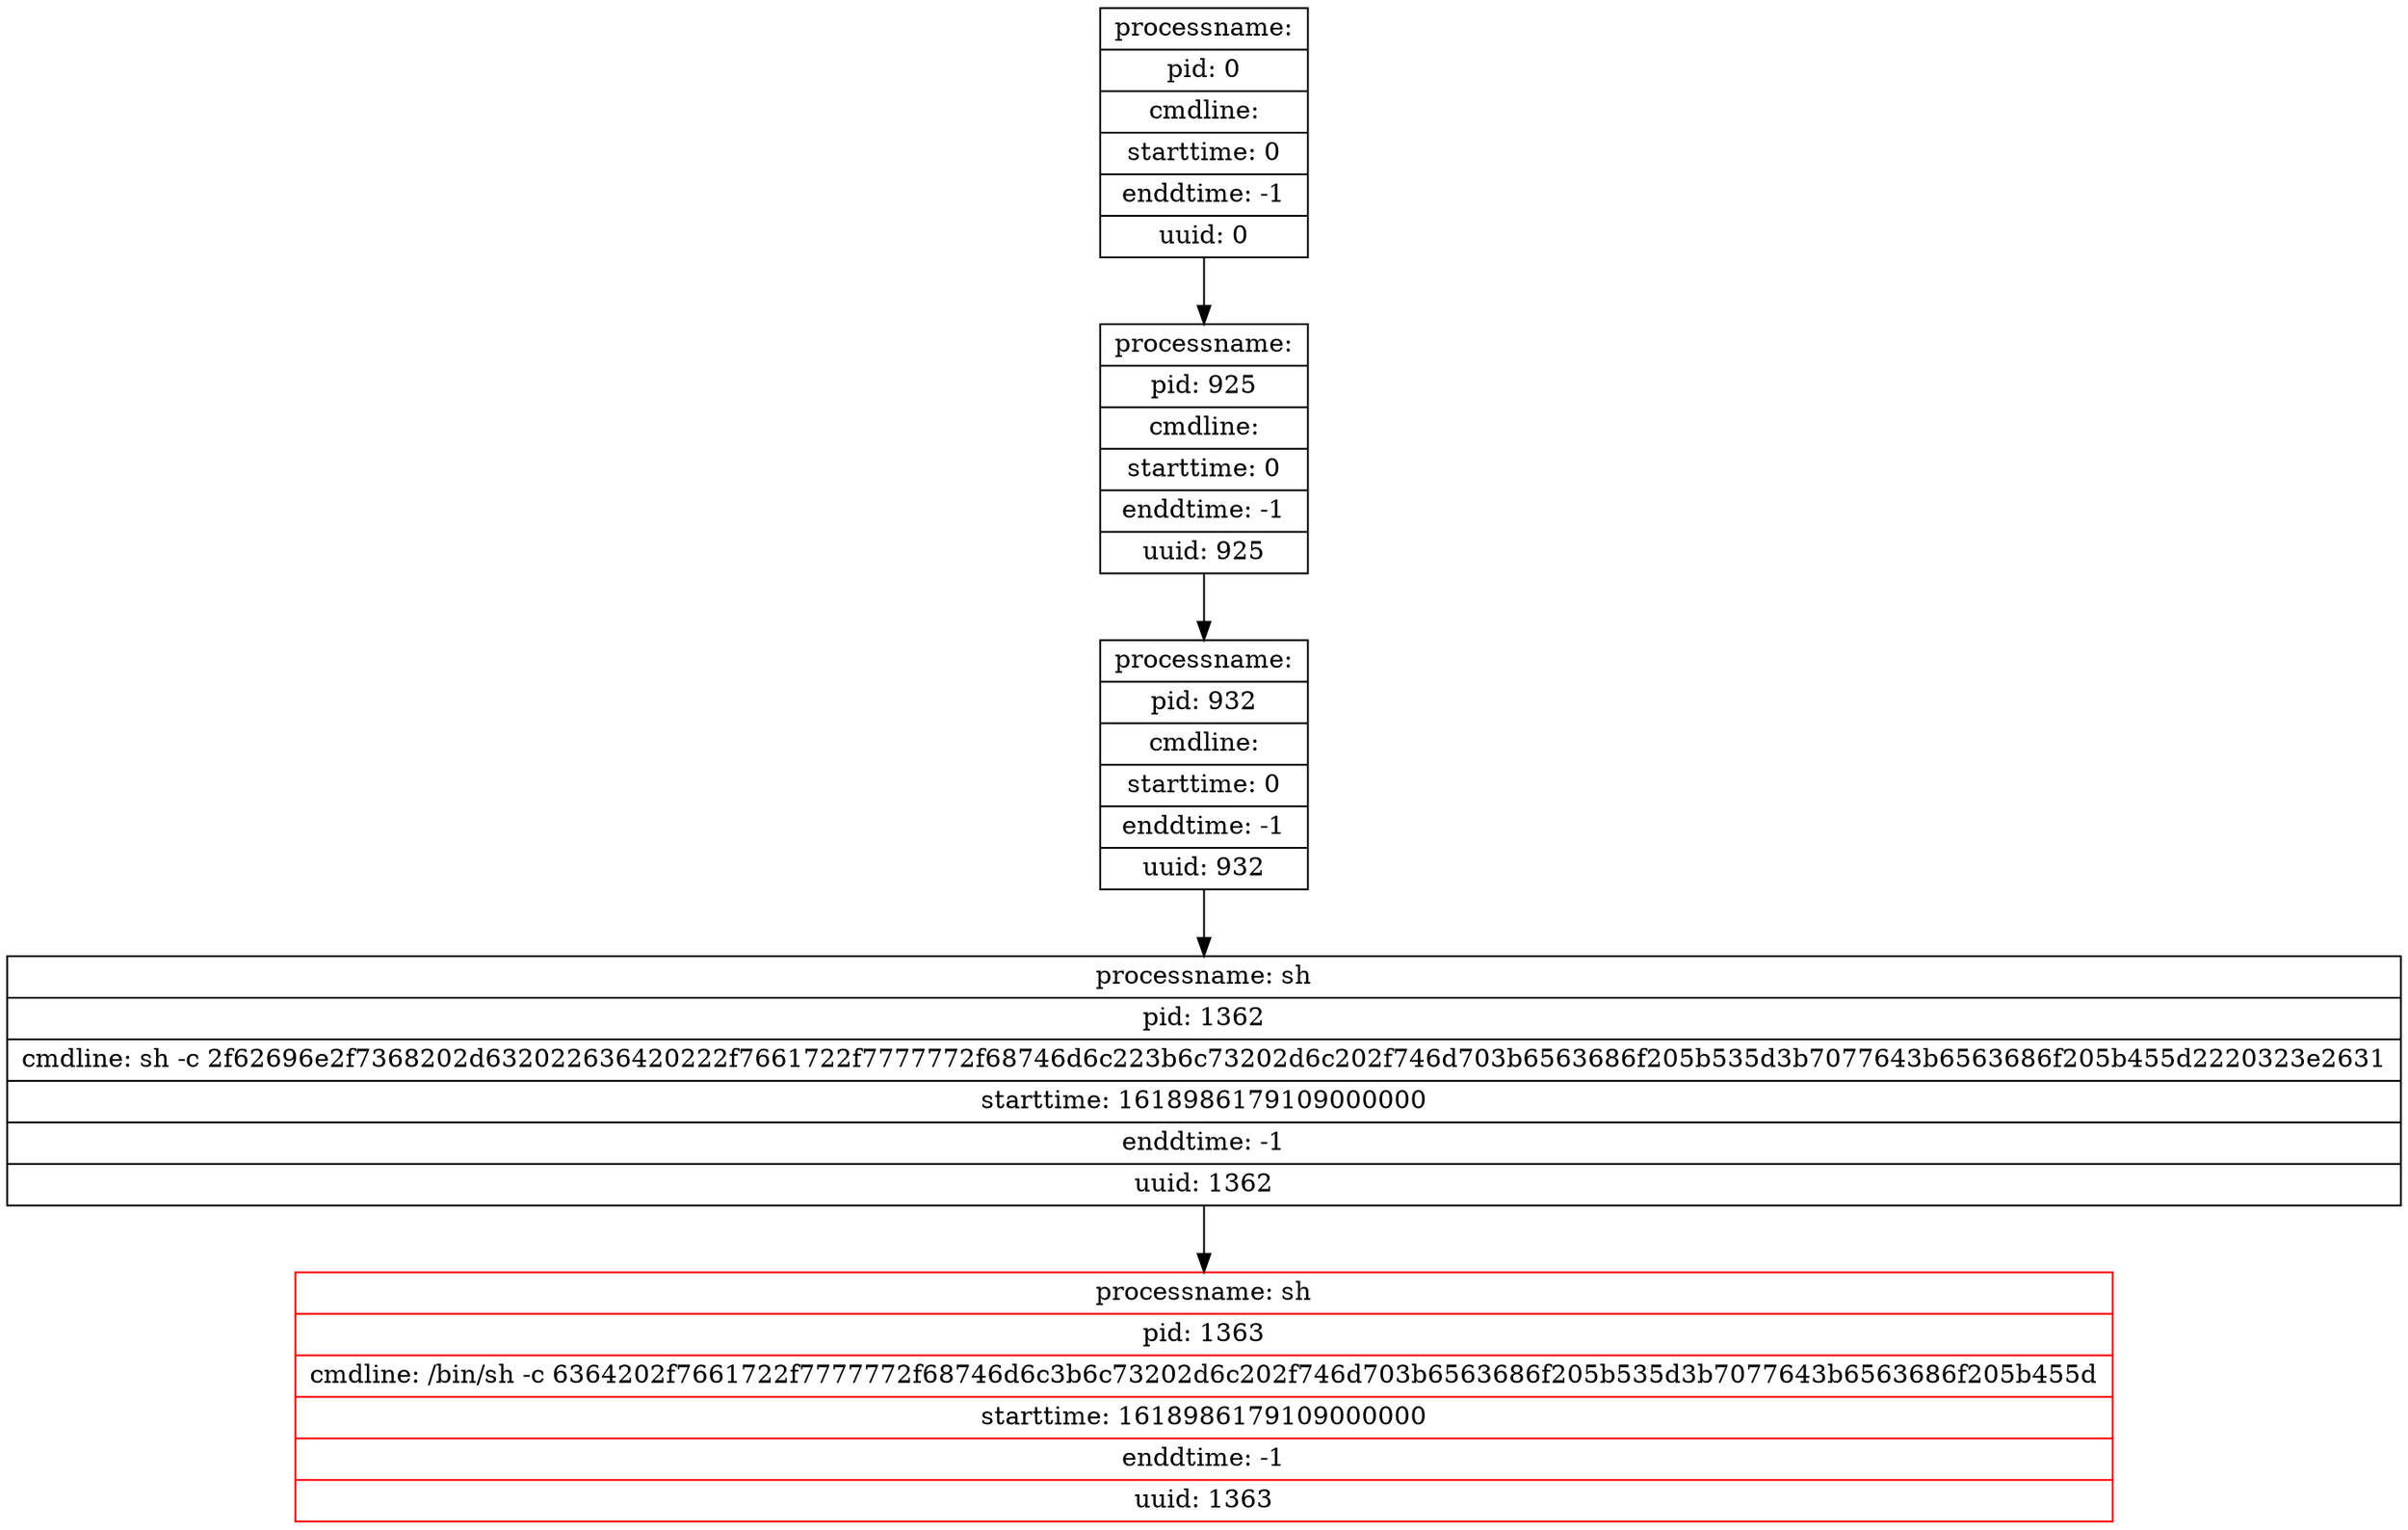 digraph graph1 {
node [shape = record];
table159 [label = "{<head>processname: sh | pid: 1363 | cmdline: /bin/sh -c 6364202f7661722f7777772f68746d6c3b6c73202d6c202f746d703b6563686f205b535d3b7077643b6563686f205b455d | starttime: 1618986179109000000 | enddtime: -1 | uuid: 1363}", color = red];
node [shape = record];
table158 [label = "{<head>processname: sh | pid: 1362 | cmdline: sh -c 2f62696e2f7368202d632022636420222f7661722f7777772f68746d6c223b6c73202d6c202f746d703b6563686f205b535d3b7077643b6563686f205b455d2220323e2631 | starttime: 1618986179109000000 | enddtime: -1 | uuid: 1362}"];
table158 -> table159;
node [shape = record];
table134 [label = "{<head>processname:  | pid: 932 | cmdline:  | starttime: 0 | enddtime: -1 | uuid: 932}"];
table134 -> table158;
node [shape = record];
table135 [label = "{<head>processname:  | pid: 925 | cmdline:  | starttime: 0 | enddtime: -1 | uuid: 925}"];
table135 -> table134;
node [shape = record];
table0 [label = "{<head>processname:  | pid: 0 | cmdline:  | starttime: 0 | enddtime: -1 | uuid: 0}"];
table0 -> table135;
}
